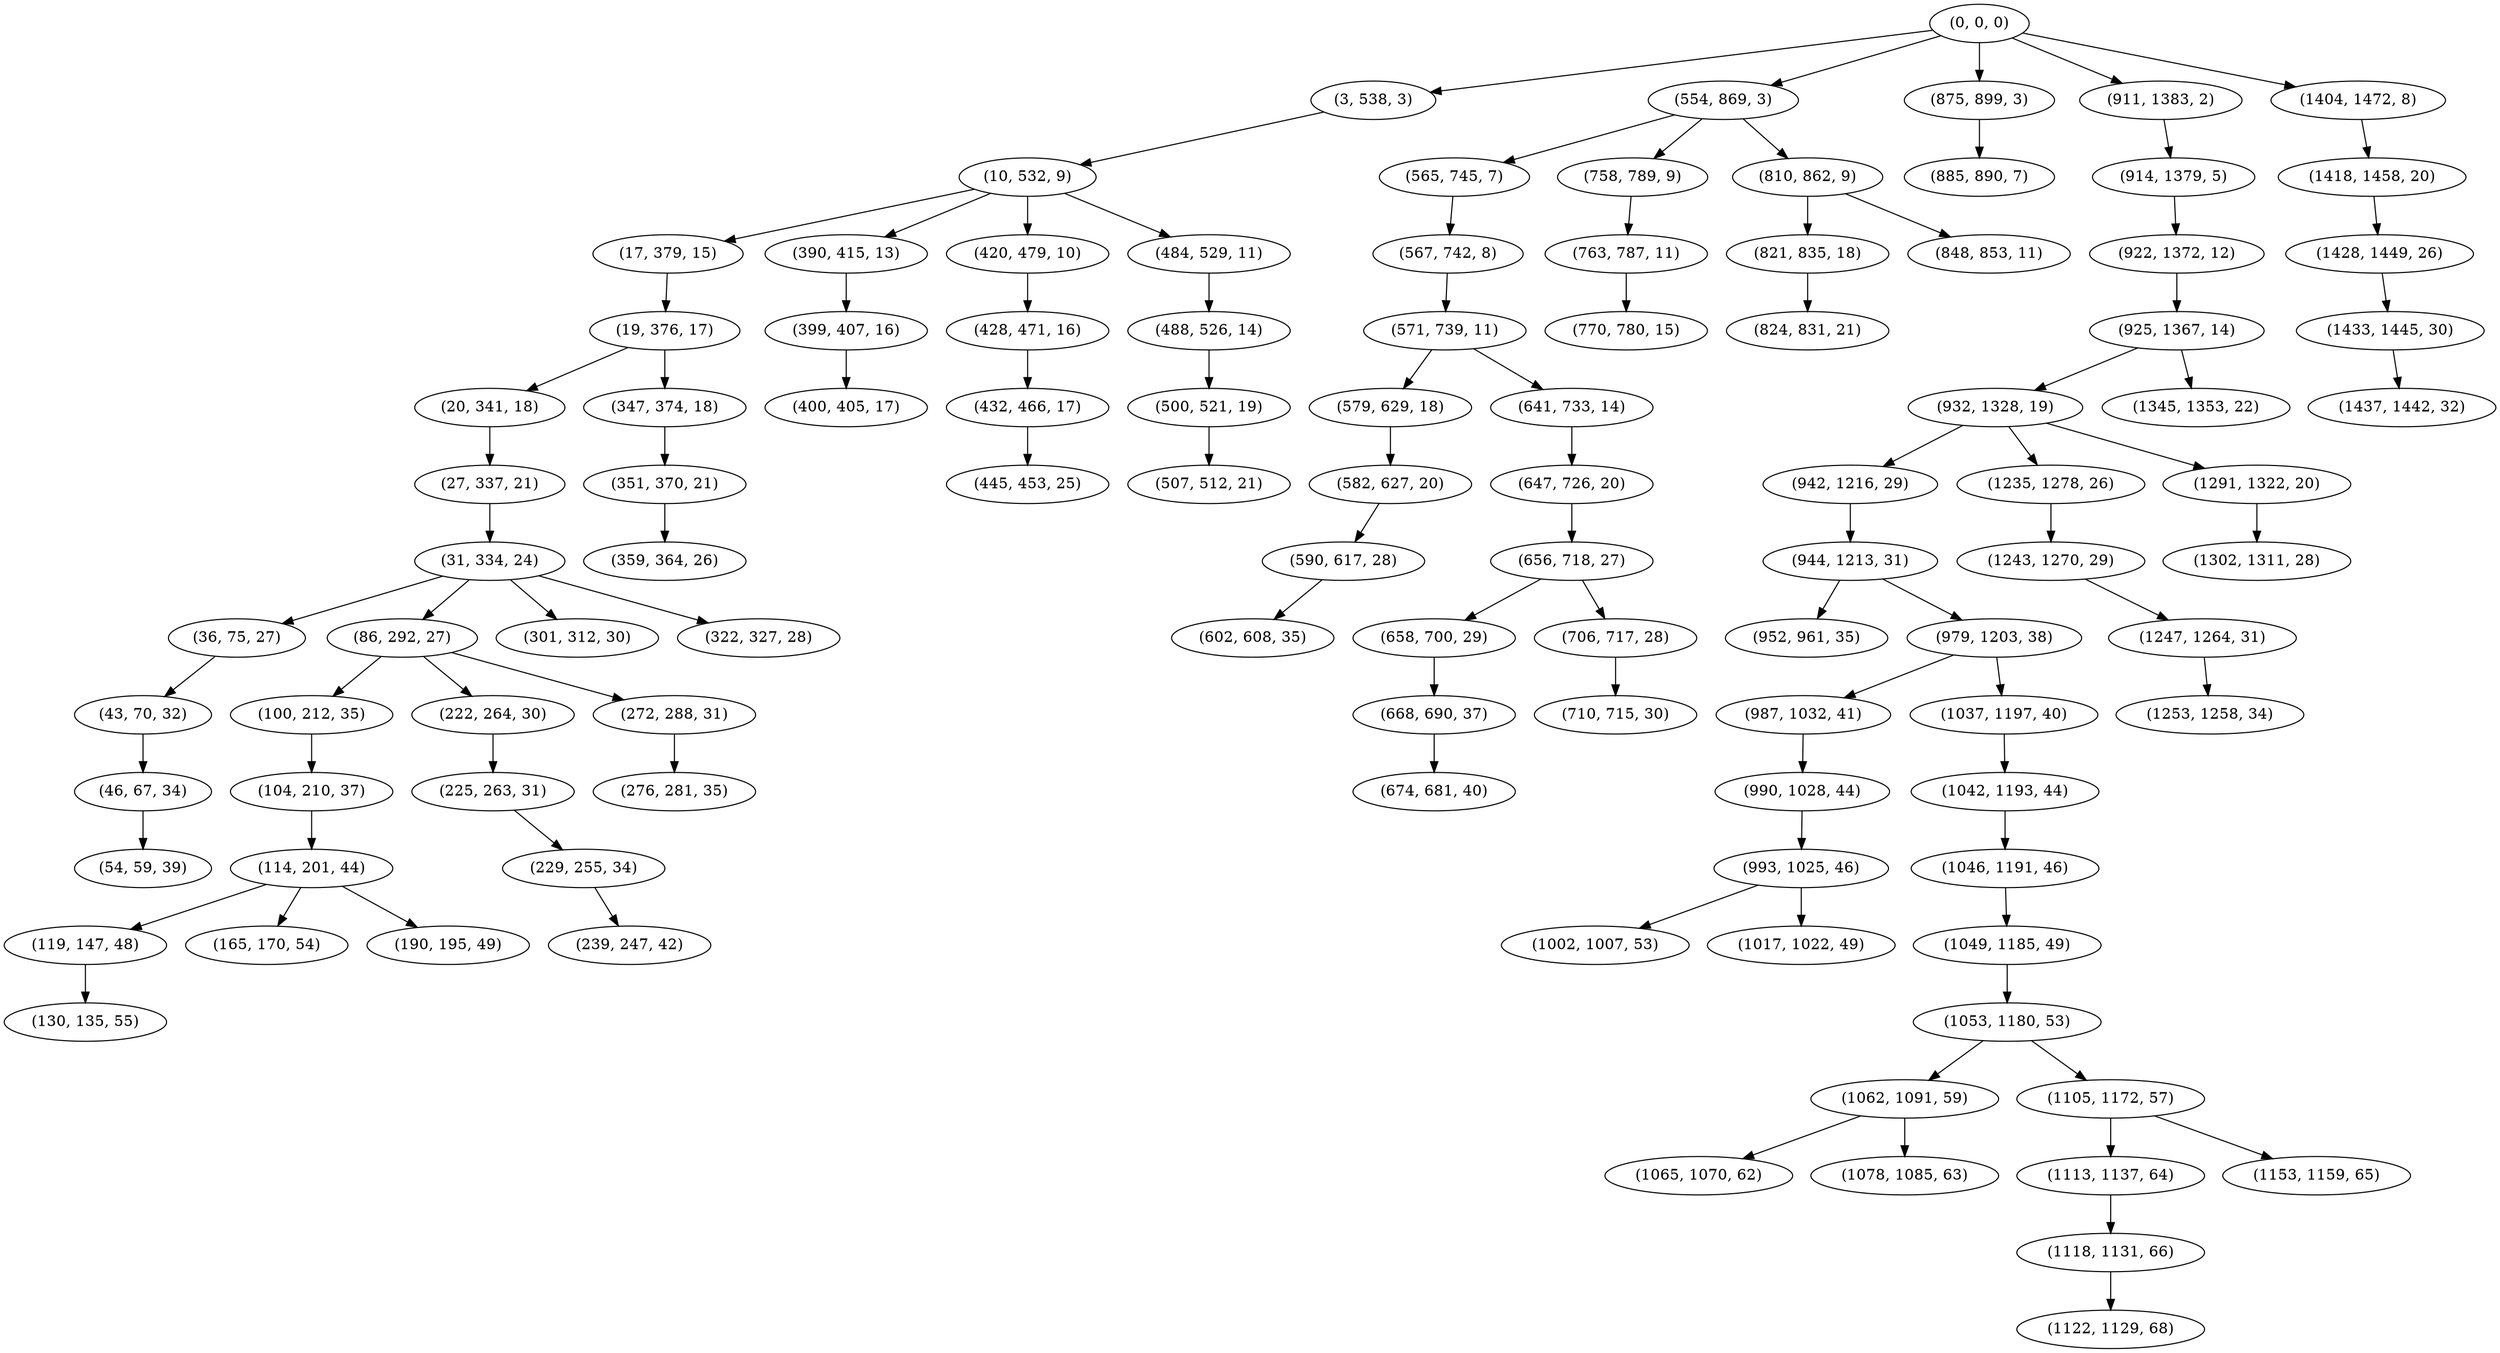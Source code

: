 digraph tree {
    "(0, 0, 0)";
    "(3, 538, 3)";
    "(10, 532, 9)";
    "(17, 379, 15)";
    "(19, 376, 17)";
    "(20, 341, 18)";
    "(27, 337, 21)";
    "(31, 334, 24)";
    "(36, 75, 27)";
    "(43, 70, 32)";
    "(46, 67, 34)";
    "(54, 59, 39)";
    "(86, 292, 27)";
    "(100, 212, 35)";
    "(104, 210, 37)";
    "(114, 201, 44)";
    "(119, 147, 48)";
    "(130, 135, 55)";
    "(165, 170, 54)";
    "(190, 195, 49)";
    "(222, 264, 30)";
    "(225, 263, 31)";
    "(229, 255, 34)";
    "(239, 247, 42)";
    "(272, 288, 31)";
    "(276, 281, 35)";
    "(301, 312, 30)";
    "(322, 327, 28)";
    "(347, 374, 18)";
    "(351, 370, 21)";
    "(359, 364, 26)";
    "(390, 415, 13)";
    "(399, 407, 16)";
    "(400, 405, 17)";
    "(420, 479, 10)";
    "(428, 471, 16)";
    "(432, 466, 17)";
    "(445, 453, 25)";
    "(484, 529, 11)";
    "(488, 526, 14)";
    "(500, 521, 19)";
    "(507, 512, 21)";
    "(554, 869, 3)";
    "(565, 745, 7)";
    "(567, 742, 8)";
    "(571, 739, 11)";
    "(579, 629, 18)";
    "(582, 627, 20)";
    "(590, 617, 28)";
    "(602, 608, 35)";
    "(641, 733, 14)";
    "(647, 726, 20)";
    "(656, 718, 27)";
    "(658, 700, 29)";
    "(668, 690, 37)";
    "(674, 681, 40)";
    "(706, 717, 28)";
    "(710, 715, 30)";
    "(758, 789, 9)";
    "(763, 787, 11)";
    "(770, 780, 15)";
    "(810, 862, 9)";
    "(821, 835, 18)";
    "(824, 831, 21)";
    "(848, 853, 11)";
    "(875, 899, 3)";
    "(885, 890, 7)";
    "(911, 1383, 2)";
    "(914, 1379, 5)";
    "(922, 1372, 12)";
    "(925, 1367, 14)";
    "(932, 1328, 19)";
    "(942, 1216, 29)";
    "(944, 1213, 31)";
    "(952, 961, 35)";
    "(979, 1203, 38)";
    "(987, 1032, 41)";
    "(990, 1028, 44)";
    "(993, 1025, 46)";
    "(1002, 1007, 53)";
    "(1017, 1022, 49)";
    "(1037, 1197, 40)";
    "(1042, 1193, 44)";
    "(1046, 1191, 46)";
    "(1049, 1185, 49)";
    "(1053, 1180, 53)";
    "(1062, 1091, 59)";
    "(1065, 1070, 62)";
    "(1078, 1085, 63)";
    "(1105, 1172, 57)";
    "(1113, 1137, 64)";
    "(1118, 1131, 66)";
    "(1122, 1129, 68)";
    "(1153, 1159, 65)";
    "(1235, 1278, 26)";
    "(1243, 1270, 29)";
    "(1247, 1264, 31)";
    "(1253, 1258, 34)";
    "(1291, 1322, 20)";
    "(1302, 1311, 28)";
    "(1345, 1353, 22)";
    "(1404, 1472, 8)";
    "(1418, 1458, 20)";
    "(1428, 1449, 26)";
    "(1433, 1445, 30)";
    "(1437, 1442, 32)";
    "(0, 0, 0)" -> "(3, 538, 3)";
    "(0, 0, 0)" -> "(554, 869, 3)";
    "(0, 0, 0)" -> "(875, 899, 3)";
    "(0, 0, 0)" -> "(911, 1383, 2)";
    "(0, 0, 0)" -> "(1404, 1472, 8)";
    "(3, 538, 3)" -> "(10, 532, 9)";
    "(10, 532, 9)" -> "(17, 379, 15)";
    "(10, 532, 9)" -> "(390, 415, 13)";
    "(10, 532, 9)" -> "(420, 479, 10)";
    "(10, 532, 9)" -> "(484, 529, 11)";
    "(17, 379, 15)" -> "(19, 376, 17)";
    "(19, 376, 17)" -> "(20, 341, 18)";
    "(19, 376, 17)" -> "(347, 374, 18)";
    "(20, 341, 18)" -> "(27, 337, 21)";
    "(27, 337, 21)" -> "(31, 334, 24)";
    "(31, 334, 24)" -> "(36, 75, 27)";
    "(31, 334, 24)" -> "(86, 292, 27)";
    "(31, 334, 24)" -> "(301, 312, 30)";
    "(31, 334, 24)" -> "(322, 327, 28)";
    "(36, 75, 27)" -> "(43, 70, 32)";
    "(43, 70, 32)" -> "(46, 67, 34)";
    "(46, 67, 34)" -> "(54, 59, 39)";
    "(86, 292, 27)" -> "(100, 212, 35)";
    "(86, 292, 27)" -> "(222, 264, 30)";
    "(86, 292, 27)" -> "(272, 288, 31)";
    "(100, 212, 35)" -> "(104, 210, 37)";
    "(104, 210, 37)" -> "(114, 201, 44)";
    "(114, 201, 44)" -> "(119, 147, 48)";
    "(114, 201, 44)" -> "(165, 170, 54)";
    "(114, 201, 44)" -> "(190, 195, 49)";
    "(119, 147, 48)" -> "(130, 135, 55)";
    "(222, 264, 30)" -> "(225, 263, 31)";
    "(225, 263, 31)" -> "(229, 255, 34)";
    "(229, 255, 34)" -> "(239, 247, 42)";
    "(272, 288, 31)" -> "(276, 281, 35)";
    "(347, 374, 18)" -> "(351, 370, 21)";
    "(351, 370, 21)" -> "(359, 364, 26)";
    "(390, 415, 13)" -> "(399, 407, 16)";
    "(399, 407, 16)" -> "(400, 405, 17)";
    "(420, 479, 10)" -> "(428, 471, 16)";
    "(428, 471, 16)" -> "(432, 466, 17)";
    "(432, 466, 17)" -> "(445, 453, 25)";
    "(484, 529, 11)" -> "(488, 526, 14)";
    "(488, 526, 14)" -> "(500, 521, 19)";
    "(500, 521, 19)" -> "(507, 512, 21)";
    "(554, 869, 3)" -> "(565, 745, 7)";
    "(554, 869, 3)" -> "(758, 789, 9)";
    "(554, 869, 3)" -> "(810, 862, 9)";
    "(565, 745, 7)" -> "(567, 742, 8)";
    "(567, 742, 8)" -> "(571, 739, 11)";
    "(571, 739, 11)" -> "(579, 629, 18)";
    "(571, 739, 11)" -> "(641, 733, 14)";
    "(579, 629, 18)" -> "(582, 627, 20)";
    "(582, 627, 20)" -> "(590, 617, 28)";
    "(590, 617, 28)" -> "(602, 608, 35)";
    "(641, 733, 14)" -> "(647, 726, 20)";
    "(647, 726, 20)" -> "(656, 718, 27)";
    "(656, 718, 27)" -> "(658, 700, 29)";
    "(656, 718, 27)" -> "(706, 717, 28)";
    "(658, 700, 29)" -> "(668, 690, 37)";
    "(668, 690, 37)" -> "(674, 681, 40)";
    "(706, 717, 28)" -> "(710, 715, 30)";
    "(758, 789, 9)" -> "(763, 787, 11)";
    "(763, 787, 11)" -> "(770, 780, 15)";
    "(810, 862, 9)" -> "(821, 835, 18)";
    "(810, 862, 9)" -> "(848, 853, 11)";
    "(821, 835, 18)" -> "(824, 831, 21)";
    "(875, 899, 3)" -> "(885, 890, 7)";
    "(911, 1383, 2)" -> "(914, 1379, 5)";
    "(914, 1379, 5)" -> "(922, 1372, 12)";
    "(922, 1372, 12)" -> "(925, 1367, 14)";
    "(925, 1367, 14)" -> "(932, 1328, 19)";
    "(925, 1367, 14)" -> "(1345, 1353, 22)";
    "(932, 1328, 19)" -> "(942, 1216, 29)";
    "(932, 1328, 19)" -> "(1235, 1278, 26)";
    "(932, 1328, 19)" -> "(1291, 1322, 20)";
    "(942, 1216, 29)" -> "(944, 1213, 31)";
    "(944, 1213, 31)" -> "(952, 961, 35)";
    "(944, 1213, 31)" -> "(979, 1203, 38)";
    "(979, 1203, 38)" -> "(987, 1032, 41)";
    "(979, 1203, 38)" -> "(1037, 1197, 40)";
    "(987, 1032, 41)" -> "(990, 1028, 44)";
    "(990, 1028, 44)" -> "(993, 1025, 46)";
    "(993, 1025, 46)" -> "(1002, 1007, 53)";
    "(993, 1025, 46)" -> "(1017, 1022, 49)";
    "(1037, 1197, 40)" -> "(1042, 1193, 44)";
    "(1042, 1193, 44)" -> "(1046, 1191, 46)";
    "(1046, 1191, 46)" -> "(1049, 1185, 49)";
    "(1049, 1185, 49)" -> "(1053, 1180, 53)";
    "(1053, 1180, 53)" -> "(1062, 1091, 59)";
    "(1053, 1180, 53)" -> "(1105, 1172, 57)";
    "(1062, 1091, 59)" -> "(1065, 1070, 62)";
    "(1062, 1091, 59)" -> "(1078, 1085, 63)";
    "(1105, 1172, 57)" -> "(1113, 1137, 64)";
    "(1105, 1172, 57)" -> "(1153, 1159, 65)";
    "(1113, 1137, 64)" -> "(1118, 1131, 66)";
    "(1118, 1131, 66)" -> "(1122, 1129, 68)";
    "(1235, 1278, 26)" -> "(1243, 1270, 29)";
    "(1243, 1270, 29)" -> "(1247, 1264, 31)";
    "(1247, 1264, 31)" -> "(1253, 1258, 34)";
    "(1291, 1322, 20)" -> "(1302, 1311, 28)";
    "(1404, 1472, 8)" -> "(1418, 1458, 20)";
    "(1418, 1458, 20)" -> "(1428, 1449, 26)";
    "(1428, 1449, 26)" -> "(1433, 1445, 30)";
    "(1433, 1445, 30)" -> "(1437, 1442, 32)";
}
